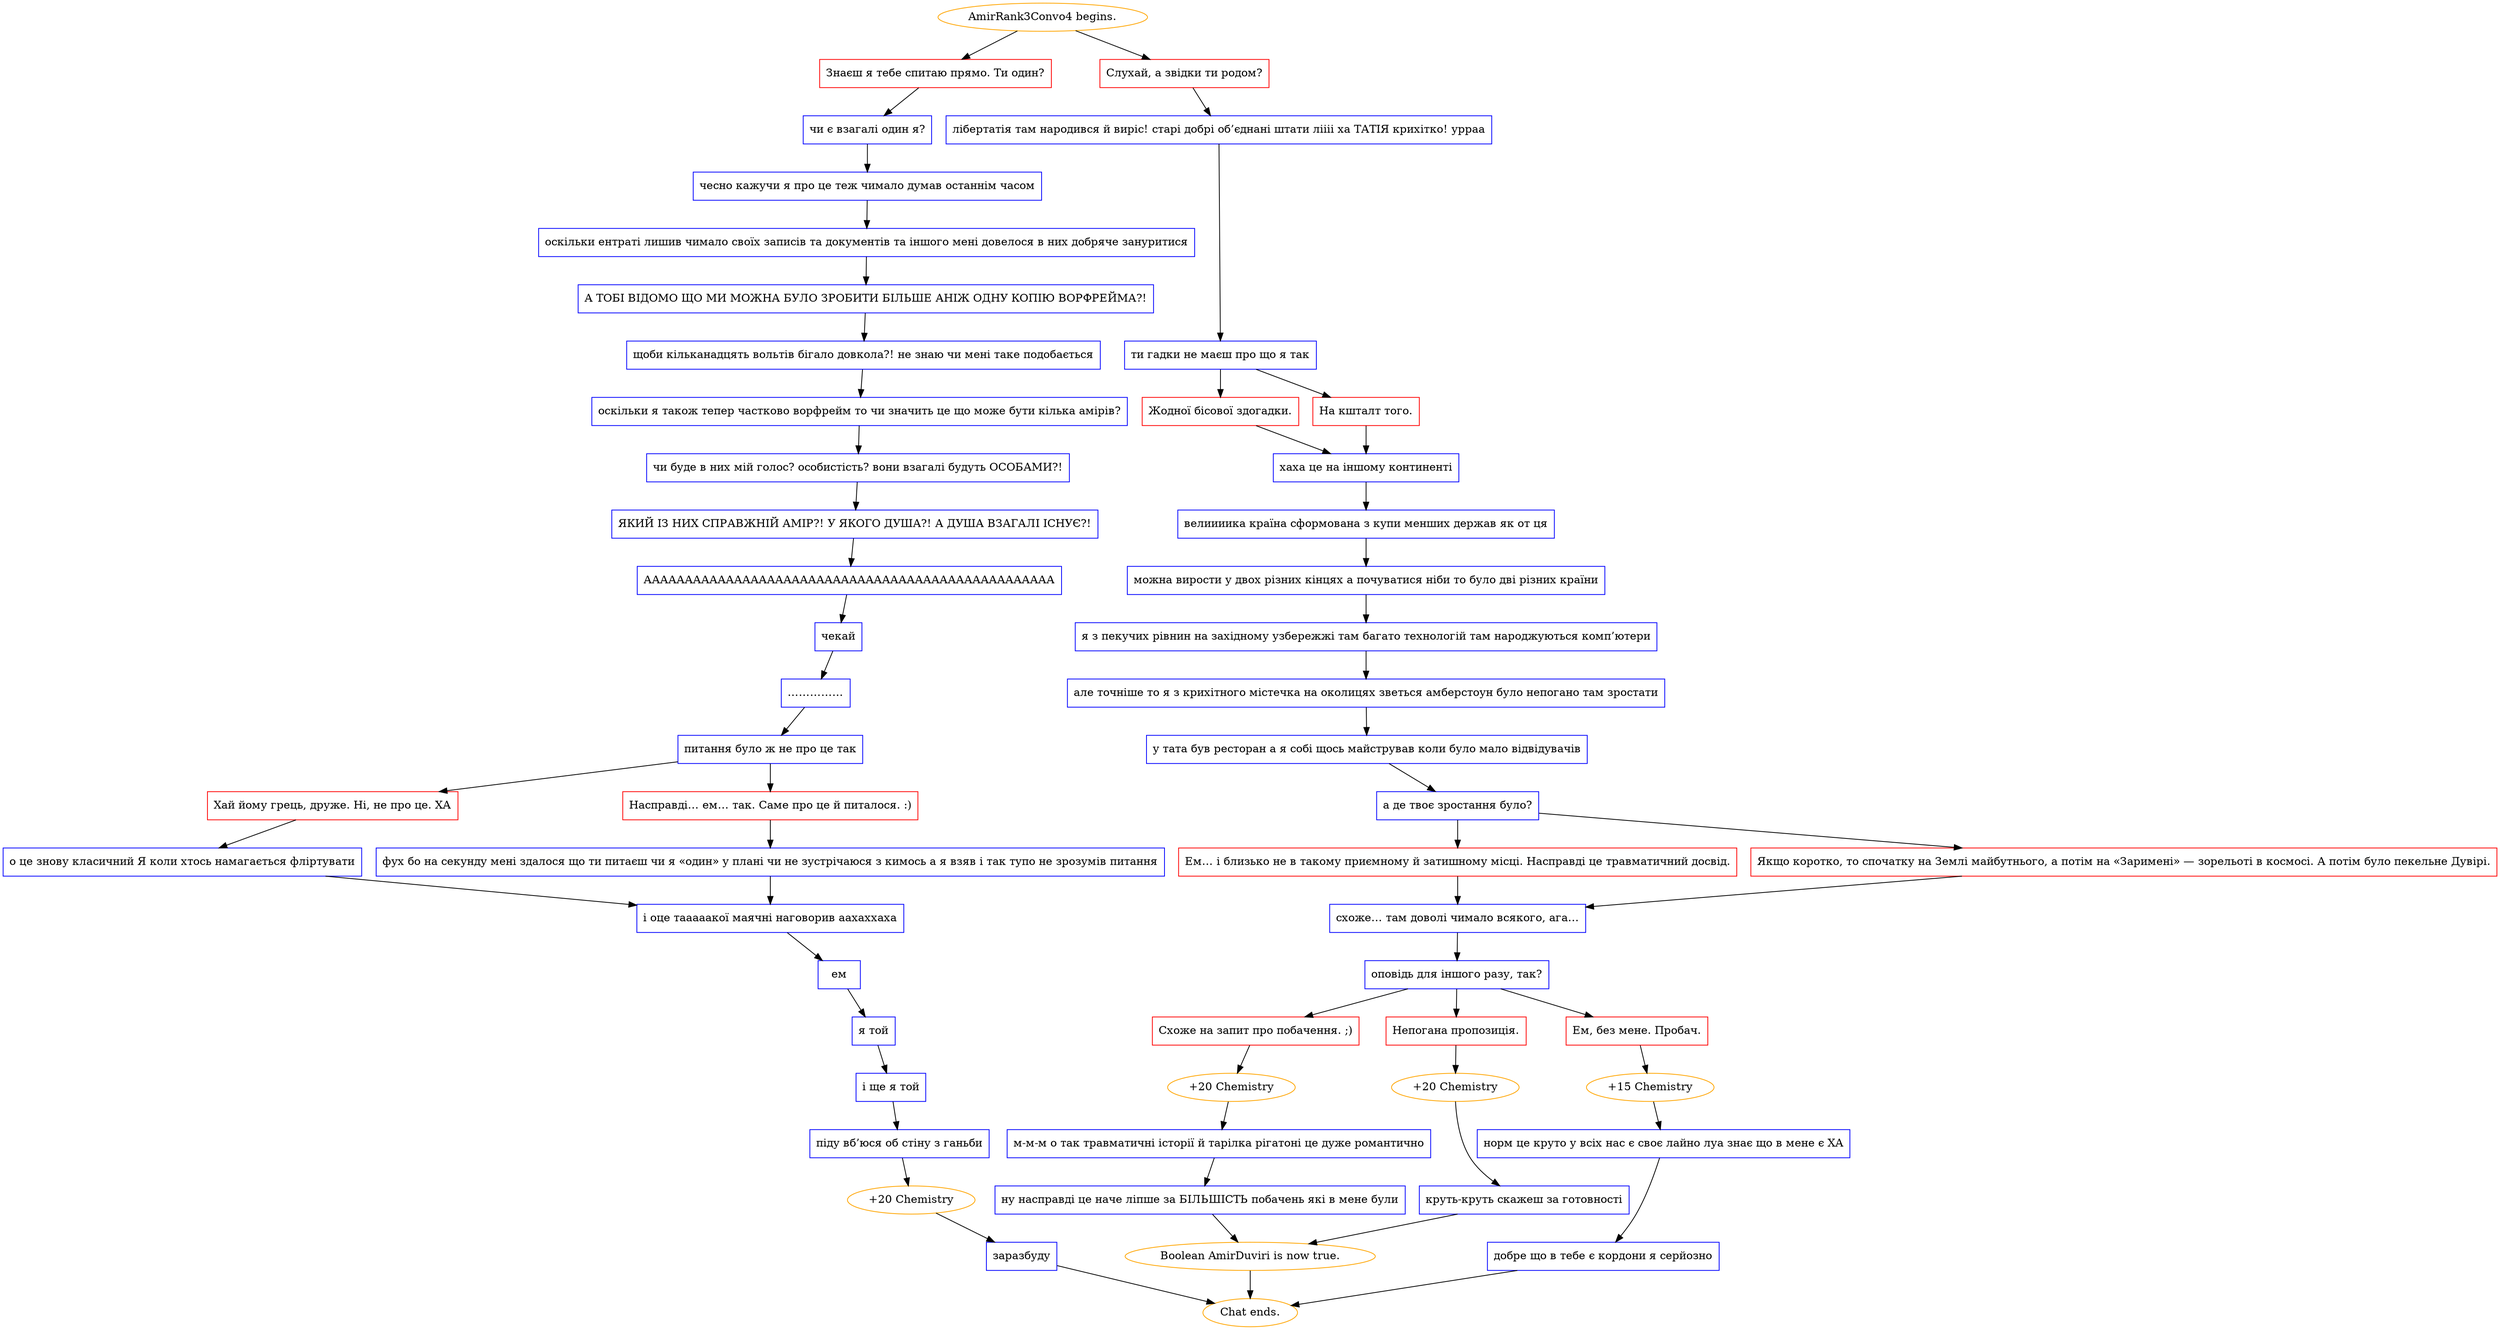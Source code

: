 digraph {
	"AmirRank3Convo4 begins." [color=orange];
		"AmirRank3Convo4 begins." -> j1765940320;
		"AmirRank3Convo4 begins." -> j312474582;
	j1765940320 [label="Знаєш я тебе спитаю прямо. Ти один?",shape=box,color=red];
		j1765940320 -> j221029883;
	j312474582 [label="Слухай, а звідки ти родом?",shape=box,color=red];
		j312474582 -> j4122147318;
	j221029883 [label="чи є взагалі один я?",shape=box,color=blue];
		j221029883 -> j2443330443;
	j4122147318 [label="лібертатія там народився й виріс! старі добрі об’єднані штати ліііі ха ТАТІЯ крихітко! урраа",shape=box,color=blue];
		j4122147318 -> j2541366094;
	j2443330443 [label="чесно кажучи я про це теж чимало думав останнім часом",shape=box,color=blue];
		j2443330443 -> j2092485942;
	j2541366094 [label="ти гадки не маєш про що я так",shape=box,color=blue];
		j2541366094 -> j804227367;
		j2541366094 -> j2219873186;
	j2092485942 [label="оскільки ентраті лишив чимало своїх записів та документів та іншого мені довелося в них добряче зануритися",shape=box,color=blue];
		j2092485942 -> j1666892550;
	j804227367 [label="Жодної бісової здогадки.",shape=box,color=red];
		j804227367 -> j2594619270;
	j2219873186 [label="На кшталт того.",shape=box,color=red];
		j2219873186 -> j2594619270;
	j1666892550 [label="А ТОБІ ВІДОМО ЩО МИ МОЖНА БУЛО ЗРОБИТИ БІЛЬШЕ АНІЖ ОДНУ КОПІЮ ВОРФРЕЙМА?!",shape=box,color=blue];
		j1666892550 -> j2594083712;
	j2594619270 [label="хаха це на іншому континенті",shape=box,color=blue];
		j2594619270 -> j915963750;
	j2594083712 [label="щоби кільканадцять вольтів бігало довкола?! не знаю чи мені таке подобається",shape=box,color=blue];
		j2594083712 -> j396837418;
	j915963750 [label="велиииика країна сформована з купи менших держав як от ця",shape=box,color=blue];
		j915963750 -> j1831164345;
	j396837418 [label="оскільки я також тепер частково ворфрейм то чи значить це що може бути кілька амірів?",shape=box,color=blue];
		j396837418 -> j1585222608;
	j1831164345 [label="можна вирости у двох різних кінцях а почуватися ніби то було дві різних країни",shape=box,color=blue];
		j1831164345 -> j1943207407;
	j1585222608 [label="чи буде в них мій голос? особистість? вони взагалі будуть ОСОБАМИ?!",shape=box,color=blue];
		j1585222608 -> j27513003;
	j1943207407 [label="я з пекучих рівнин на західному узбережжі там багато технологій там народжуються комп’ютери",shape=box,color=blue];
		j1943207407 -> j2524303685;
	j27513003 [label="ЯКИЙ ІЗ НИХ СПРАВЖНІЙ АМІР?! У ЯКОГО ДУША?! А ДУША ВЗАГАЛІ ІСНУЄ?!",shape=box,color=blue];
		j27513003 -> j1417302236;
	j2524303685 [label="але точніше то я з крихітного містечка на околицях зветься амберстоун було непогано там зростати",shape=box,color=blue];
		j2524303685 -> j638217574;
	j1417302236 [label="АААААААААААААААААААААААААААААААААААААААААААААААААА",shape=box,color=blue];
		j1417302236 -> j1956236157;
	j638217574 [label="у тата був ресторан а я собі щось майстрував коли було мало відвідувачів",shape=box,color=blue];
		j638217574 -> j3731798251;
	j1956236157 [label="чекай",shape=box,color=blue];
		j1956236157 -> j3460883722;
	j3731798251 [label="а де твоє зростання було?",shape=box,color=blue];
		j3731798251 -> j866116507;
		j3731798251 -> j1237203472;
	j3460883722 [label="……………",shape=box,color=blue];
		j3460883722 -> j2294544339;
	j866116507 [label="Ем… і близько не в такому приємному й затишному місці. Насправді це травматичний досвід.",shape=box,color=red];
		j866116507 -> j191353447;
	j1237203472 [label="Якщо коротко, то спочатку на Землі майбутнього, а потім на «Заримені» — зорельоті в космосі. А потім було пекельне Дувірі.",shape=box,color=red];
		j1237203472 -> j191353447;
	j2294544339 [label="питання було ж не про це так",shape=box,color=blue];
		j2294544339 -> j3071965976;
		j2294544339 -> j198941090;
	j191353447 [label="схоже… там доволі чимало всякого, ага…",shape=box,color=blue];
		j191353447 -> j731964734;
	j3071965976 [label="Хай йому грець, друже. Ні, не про це. ХА",shape=box,color=red];
		j3071965976 -> j2400218549;
	j198941090 [label="Насправді… ем… так. Саме про це й питалося. :)",shape=box,color=red];
		j198941090 -> j3388181016;
	j731964734 [label="оповідь для іншого разу, так?",shape=box,color=blue];
		j731964734 -> j2777687181;
		j731964734 -> j1708225867;
		j731964734 -> j2661848955;
	j2400218549 [label="о це знову класичний Я коли хтось намагається фліртувати",shape=box,color=blue];
		j2400218549 -> j218246690;
	j3388181016 [label="фух бо на секунду мені здалося що ти питаєш чи я «один» у плані чи не зустрічаюся з кимось а я взяв і так тупо не зрозумів питання",shape=box,color=blue];
		j3388181016 -> j218246690;
	j2777687181 [label="Схоже на запит про побачення. ;)",shape=box,color=red];
		j2777687181 -> j1459374373;
	j1708225867 [label="Непогана пропозиція.",shape=box,color=red];
		j1708225867 -> j2495271592;
	j2661848955 [label="Ем, без мене. Пробач.",shape=box,color=red];
		j2661848955 -> j291831219;
	j218246690 [label="і оце тааааакої маячні наговорив аахаххаха",shape=box,color=blue];
		j218246690 -> j1890361928;
	j1459374373 [label="+20 Chemistry",color=orange];
		j1459374373 -> j2846735961;
	j2495271592 [label="+20 Chemistry",color=orange];
		j2495271592 -> j2554591765;
	j291831219 [label="+15 Chemistry",color=orange];
		j291831219 -> j3761960730;
	j1890361928 [label="ем",shape=box,color=blue];
		j1890361928 -> j3864290714;
	j2846735961 [label="м-м-м о так травматичні історії й тарілка рігатоні це дуже романтично",shape=box,color=blue];
		j2846735961 -> j1833258420;
	j2554591765 [label="круть-круть скажеш за готовності",shape=box,color=blue];
		j2554591765 -> j647457247;
	j3761960730 [label="норм це круто у всіх нас є своє лайно луа знає що в мене є ХА",shape=box,color=blue];
		j3761960730 -> j1431850206;
	j3864290714 [label="я той",shape=box,color=blue];
		j3864290714 -> j3005632411;
	j1833258420 [label="ну насправді це наче ліпше за БІЛЬШІСТЬ побачень які в мене були",shape=box,color=blue];
		j1833258420 -> j647457247;
	j647457247 [label="Boolean AmirDuviri is now true.",color=orange];
		j647457247 -> "Chat ends.";
	j1431850206 [label="добре що в тебе є кордони я серйозно",shape=box,color=blue];
		j1431850206 -> "Chat ends.";
	j3005632411 [label="і ще я той",shape=box,color=blue];
		j3005632411 -> j55315889;
	"Chat ends." [color=orange];
	j55315889 [label="піду вб’юся об стіну з ганьби",shape=box,color=blue];
		j55315889 -> j795540533;
	j795540533 [label="+20 Chemistry",color=orange];
		j795540533 -> j1201296291;
	j1201296291 [label="заразбуду",shape=box,color=blue];
		j1201296291 -> "Chat ends.";
}